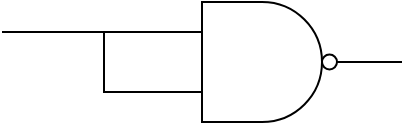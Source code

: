 <mxfile version="22.0.4" type="github">
  <diagram name="Page-1" id="k5lDUI6TXCVM2oPatagf">
    <mxGraphModel dx="318" dy="208" grid="0" gridSize="10" guides="1" tooltips="1" connect="1" arrows="1" fold="1" page="1" pageScale="1" pageWidth="850" pageHeight="1100" math="0" shadow="0">
      <root>
        <mxCell id="0" />
        <mxCell id="1" parent="0" />
        <mxCell id="24MV_TnsjJ3cPllh7c4K-1" value="" style="endArrow=none;html=1;rounded=0;" edge="1" parent="1">
          <mxGeometry width="50" height="50" relative="1" as="geometry">
            <mxPoint x="150" y="275" as="sourcePoint" />
            <mxPoint x="230" y="275" as="targetPoint" />
          </mxGeometry>
        </mxCell>
        <mxCell id="24MV_TnsjJ3cPllh7c4K-3" value="" style="verticalLabelPosition=bottom;shadow=0;dashed=0;align=center;html=1;verticalAlign=top;shape=mxgraph.electrical.logic_gates.logic_gate;operation=and;negating=1;negSize=0.15;" vertex="1" parent="1">
          <mxGeometry x="230" y="260" width="100" height="60" as="geometry" />
        </mxCell>
        <mxCell id="24MV_TnsjJ3cPllh7c4K-4" value="" style="endArrow=none;html=1;rounded=0;entryX=0;entryY=0.75;entryDx=0;entryDy=0;entryPerimeter=0;" edge="1" parent="1" target="24MV_TnsjJ3cPllh7c4K-3">
          <mxGeometry width="50" height="50" relative="1" as="geometry">
            <mxPoint x="201" y="275" as="sourcePoint" />
            <mxPoint x="345" y="268" as="targetPoint" />
            <Array as="points">
              <mxPoint x="201" y="305" />
            </Array>
          </mxGeometry>
        </mxCell>
        <mxCell id="24MV_TnsjJ3cPllh7c4K-5" value="" style="endArrow=none;html=1;rounded=0;exitX=1;exitY=0.5;exitDx=0;exitDy=0;exitPerimeter=0;" edge="1" parent="1" source="24MV_TnsjJ3cPllh7c4K-3">
          <mxGeometry width="50" height="50" relative="1" as="geometry">
            <mxPoint x="287" y="299" as="sourcePoint" />
            <mxPoint x="350" y="290" as="targetPoint" />
          </mxGeometry>
        </mxCell>
      </root>
    </mxGraphModel>
  </diagram>
</mxfile>
